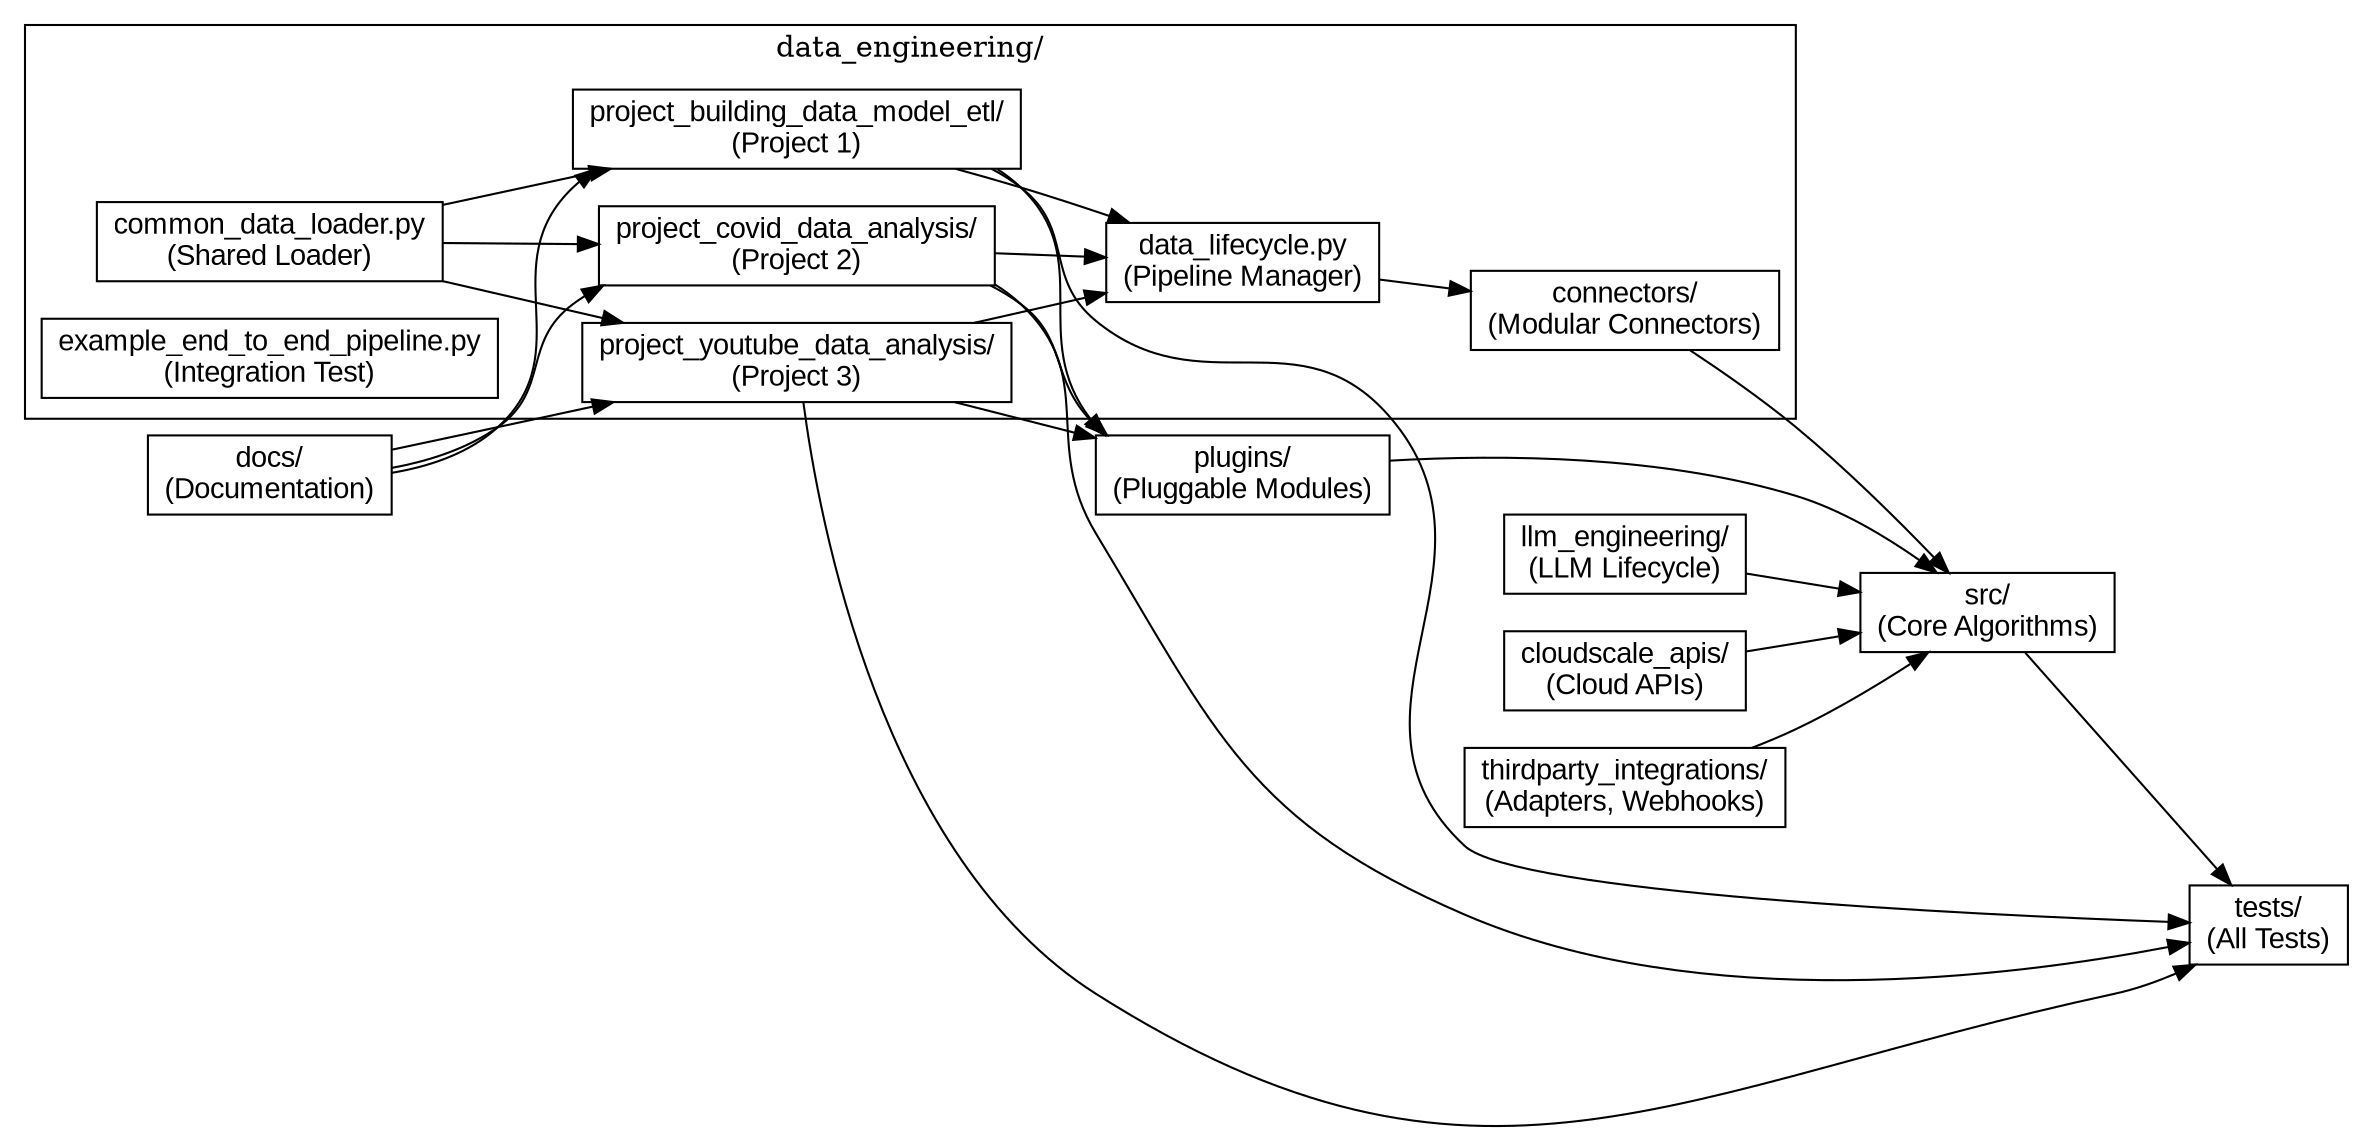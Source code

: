 digraph ProjectStructure {
    node [shape=box, fontname="Arial"];
    rankdir=LR;

    subgraph cluster_data_engineering {
        label="data_engineering/";
        common_data_loader [label="common_data_loader.py\n(Shared Loader)"];
        data_lifecycle [label="data_lifecycle.py\n(Pipeline Manager)"];
        connectors [label="connectors/\n(Modular Connectors)"];
        example_pipeline [label="example_end_to_end_pipeline.py\n(Integration Test)"];
        project1 [label="project_building_data_model_etl/\n(Project 1)"];
        project2 [label="project_covid_data_analysis/\n(Project 2)"];
        project3 [label="project_youtube_data_analysis/\n(Project 3)"];
    }
    plugins [label="plugins/\n(Pluggable Modules)"];
    llm_engineering [label="llm_engineering/\n(LLM Lifecycle)"];
    cloudscale_apis [label="cloudscale_apis/\n(Cloud APIs)"];
    thirdparty_integrations [label="thirdparty_integrations/\n(Adapters, Webhooks)"];
    src [label="src/\n(Core Algorithms)"];
    tests [label="tests/\n(All Tests)"];
    docs [label="docs/\n(Documentation)"];

    common_data_loader -> project1;
    common_data_loader -> project2;
    common_data_loader -> project3;
    data_lifecycle -> connectors;
    project1 -> data_lifecycle;
    project2 -> data_lifecycle;
    project3 -> data_lifecycle;
    project1 -> plugins;
    project2 -> plugins;
    project3 -> plugins;
    project1 -> tests;
    project2 -> tests;
    project3 -> tests;
    plugins -> src;
    connectors -> src;
    src -> tests;
    llm_engineering -> src;
    cloudscale_apis -> src;
    thirdparty_integrations -> src;
    docs -> project1;
    docs -> project2;
    docs -> project3;
}
